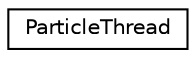 digraph G
{
  edge [fontname="Helvetica",fontsize="10",labelfontname="Helvetica",labelfontsize="10"];
  node [fontname="Helvetica",fontsize="10",shape=record];
  rankdir=LR;
  Node1 [label="ParticleThread",height=0.2,width=0.4,color="black", fillcolor="white", style="filled",URL="$da/d89/structParticleThread.html"];
}
